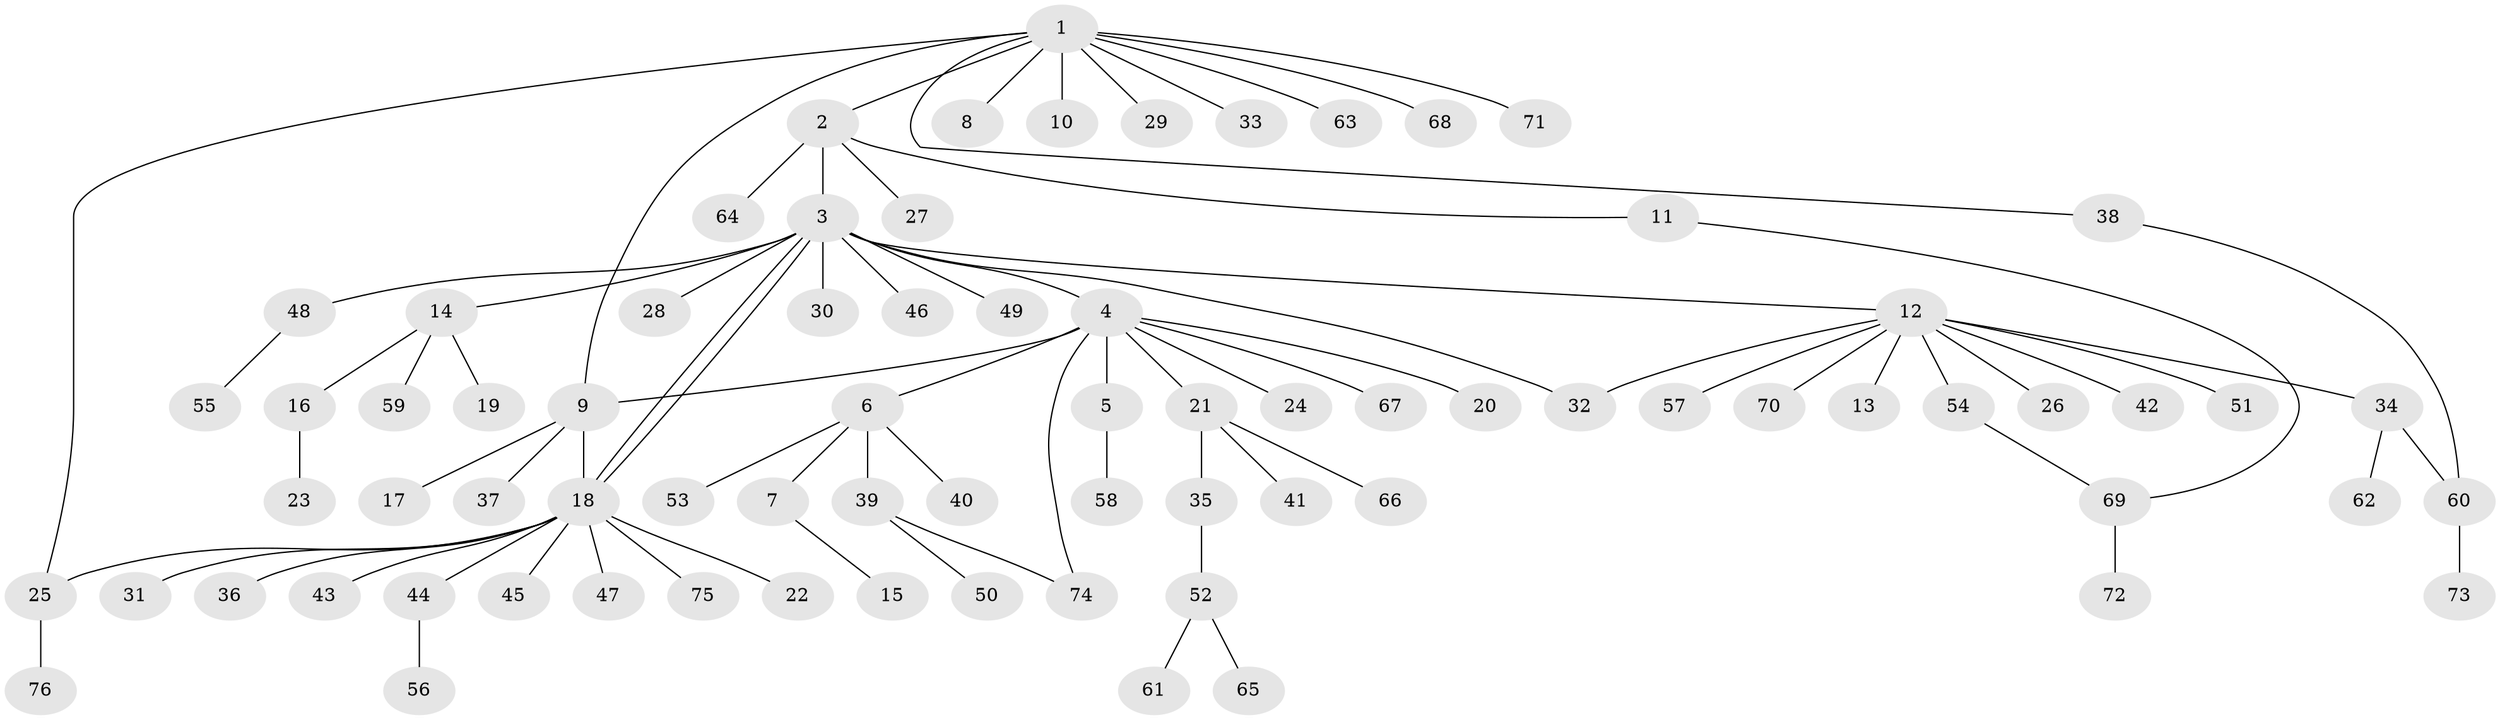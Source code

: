 // coarse degree distribution, {14: 0.03333333333333333, 8: 0.016666666666666666, 1: 0.7, 5: 0.016666666666666666, 4: 0.016666666666666666, 2: 0.13333333333333333, 11: 0.03333333333333333, 3: 0.05}
// Generated by graph-tools (version 1.1) at 2025/41/03/06/25 10:41:49]
// undirected, 76 vertices, 83 edges
graph export_dot {
graph [start="1"]
  node [color=gray90,style=filled];
  1;
  2;
  3;
  4;
  5;
  6;
  7;
  8;
  9;
  10;
  11;
  12;
  13;
  14;
  15;
  16;
  17;
  18;
  19;
  20;
  21;
  22;
  23;
  24;
  25;
  26;
  27;
  28;
  29;
  30;
  31;
  32;
  33;
  34;
  35;
  36;
  37;
  38;
  39;
  40;
  41;
  42;
  43;
  44;
  45;
  46;
  47;
  48;
  49;
  50;
  51;
  52;
  53;
  54;
  55;
  56;
  57;
  58;
  59;
  60;
  61;
  62;
  63;
  64;
  65;
  66;
  67;
  68;
  69;
  70;
  71;
  72;
  73;
  74;
  75;
  76;
  1 -- 2;
  1 -- 8;
  1 -- 9;
  1 -- 10;
  1 -- 25;
  1 -- 29;
  1 -- 33;
  1 -- 38;
  1 -- 63;
  1 -- 68;
  1 -- 71;
  2 -- 3;
  2 -- 11;
  2 -- 27;
  2 -- 64;
  3 -- 4;
  3 -- 12;
  3 -- 14;
  3 -- 18;
  3 -- 18;
  3 -- 28;
  3 -- 30;
  3 -- 32;
  3 -- 46;
  3 -- 48;
  3 -- 49;
  4 -- 5;
  4 -- 6;
  4 -- 9;
  4 -- 20;
  4 -- 21;
  4 -- 24;
  4 -- 67;
  4 -- 74;
  5 -- 58;
  6 -- 7;
  6 -- 39;
  6 -- 40;
  6 -- 53;
  7 -- 15;
  9 -- 17;
  9 -- 18;
  9 -- 37;
  11 -- 69;
  12 -- 13;
  12 -- 26;
  12 -- 32;
  12 -- 34;
  12 -- 42;
  12 -- 51;
  12 -- 54;
  12 -- 57;
  12 -- 70;
  14 -- 16;
  14 -- 19;
  14 -- 59;
  16 -- 23;
  18 -- 22;
  18 -- 25;
  18 -- 31;
  18 -- 36;
  18 -- 43;
  18 -- 44;
  18 -- 45;
  18 -- 47;
  18 -- 75;
  21 -- 35;
  21 -- 41;
  21 -- 66;
  25 -- 76;
  34 -- 60;
  34 -- 62;
  35 -- 52;
  38 -- 60;
  39 -- 50;
  39 -- 74;
  44 -- 56;
  48 -- 55;
  52 -- 61;
  52 -- 65;
  54 -- 69;
  60 -- 73;
  69 -- 72;
}
